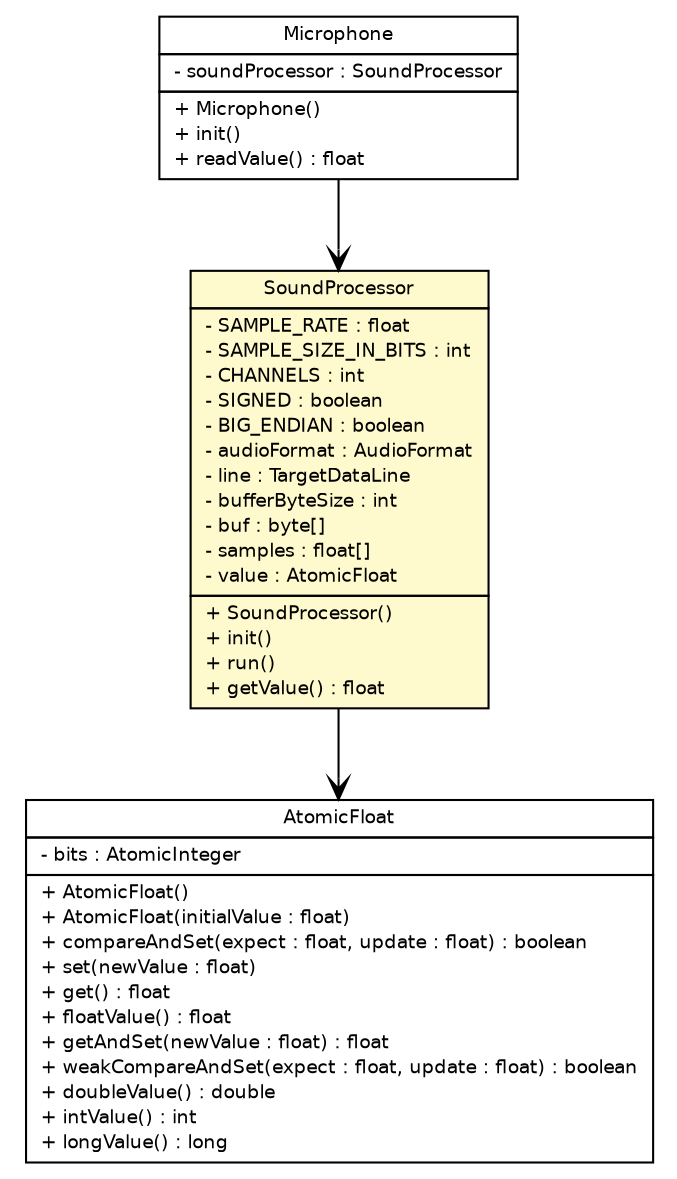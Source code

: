 #!/usr/local/bin/dot
#
# Class diagram 
# Generated by UMLGraph version R5_6-24-gf6e263 (http://www.umlgraph.org/)
#

digraph G {
	edge [fontname="Helvetica",fontsize=10,labelfontname="Helvetica",labelfontsize=10];
	node [fontname="Helvetica",fontsize=10,shape=plaintext];
	nodesep=0.25;
	ranksep=0.5;
	// ev3dev.sensors.microphone.AtomicFloat
	c1531 [label=<<table title="ev3dev.sensors.microphone.AtomicFloat" border="0" cellborder="1" cellspacing="0" cellpadding="2" port="p" href="./AtomicFloat.html">
		<tr><td><table border="0" cellspacing="0" cellpadding="1">
<tr><td align="center" balign="center"> AtomicFloat </td></tr>
		</table></td></tr>
		<tr><td><table border="0" cellspacing="0" cellpadding="1">
<tr><td align="left" balign="left"> - bits : AtomicInteger </td></tr>
		</table></td></tr>
		<tr><td><table border="0" cellspacing="0" cellpadding="1">
<tr><td align="left" balign="left"> + AtomicFloat() </td></tr>
<tr><td align="left" balign="left"> + AtomicFloat(initialValue : float) </td></tr>
<tr><td align="left" balign="left"> + compareAndSet(expect : float, update : float) : boolean </td></tr>
<tr><td align="left" balign="left"> + set(newValue : float) </td></tr>
<tr><td align="left" balign="left"> + get() : float </td></tr>
<tr><td align="left" balign="left"> + floatValue() : float </td></tr>
<tr><td align="left" balign="left"> + getAndSet(newValue : float) : float </td></tr>
<tr><td align="left" balign="left"> + weakCompareAndSet(expect : float, update : float) : boolean </td></tr>
<tr><td align="left" balign="left"> + doubleValue() : double </td></tr>
<tr><td align="left" balign="left"> + intValue() : int </td></tr>
<tr><td align="left" balign="left"> + longValue() : long </td></tr>
		</table></td></tr>
		</table>>, URL="./AtomicFloat.html", fontname="Helvetica", fontcolor="black", fontsize=9.0];
	// ev3dev.sensors.microphone.Microphone
	c1532 [label=<<table title="ev3dev.sensors.microphone.Microphone" border="0" cellborder="1" cellspacing="0" cellpadding="2" port="p" href="./Microphone.html">
		<tr><td><table border="0" cellspacing="0" cellpadding="1">
<tr><td align="center" balign="center"> Microphone </td></tr>
		</table></td></tr>
		<tr><td><table border="0" cellspacing="0" cellpadding="1">
<tr><td align="left" balign="left"> - soundProcessor : SoundProcessor </td></tr>
		</table></td></tr>
		<tr><td><table border="0" cellspacing="0" cellpadding="1">
<tr><td align="left" balign="left"> + Microphone() </td></tr>
<tr><td align="left" balign="left"> + init() </td></tr>
<tr><td align="left" balign="left"> + readValue() : float </td></tr>
		</table></td></tr>
		</table>>, URL="./Microphone.html", fontname="Helvetica", fontcolor="black", fontsize=9.0];
	// ev3dev.sensors.microphone.SoundProcessor
	c1533 [label=<<table title="ev3dev.sensors.microphone.SoundProcessor" border="0" cellborder="1" cellspacing="0" cellpadding="2" port="p" bgcolor="lemonChiffon" href="./SoundProcessor.html">
		<tr><td><table border="0" cellspacing="0" cellpadding="1">
<tr><td align="center" balign="center"> SoundProcessor </td></tr>
		</table></td></tr>
		<tr><td><table border="0" cellspacing="0" cellpadding="1">
<tr><td align="left" balign="left"> - SAMPLE_RATE : float </td></tr>
<tr><td align="left" balign="left"> - SAMPLE_SIZE_IN_BITS : int </td></tr>
<tr><td align="left" balign="left"> - CHANNELS : int </td></tr>
<tr><td align="left" balign="left"> - SIGNED : boolean </td></tr>
<tr><td align="left" balign="left"> - BIG_ENDIAN : boolean </td></tr>
<tr><td align="left" balign="left"> - audioFormat : AudioFormat </td></tr>
<tr><td align="left" balign="left"> - line : TargetDataLine </td></tr>
<tr><td align="left" balign="left"> - bufferByteSize : int </td></tr>
<tr><td align="left" balign="left"> - buf : byte[] </td></tr>
<tr><td align="left" balign="left"> - samples : float[] </td></tr>
<tr><td align="left" balign="left"> - value : AtomicFloat </td></tr>
		</table></td></tr>
		<tr><td><table border="0" cellspacing="0" cellpadding="1">
<tr><td align="left" balign="left"> + SoundProcessor() </td></tr>
<tr><td align="left" balign="left"> + init() </td></tr>
<tr><td align="left" balign="left"> + run() </td></tr>
<tr><td align="left" balign="left"> + getValue() : float </td></tr>
		</table></td></tr>
		</table>>, URL="./SoundProcessor.html", fontname="Helvetica", fontcolor="black", fontsize=9.0];
	// ev3dev.sensors.microphone.Microphone NAVASSOC ev3dev.sensors.microphone.SoundProcessor
	c1532:p -> c1533:p [taillabel="", label="", headlabel="", fontname="Helvetica", fontcolor="black", fontsize=10.0, color="black", arrowhead=open];
	// ev3dev.sensors.microphone.SoundProcessor NAVASSOC ev3dev.sensors.microphone.AtomicFloat
	c1533:p -> c1531:p [taillabel="", label="", headlabel="", fontname="Helvetica", fontcolor="black", fontsize=10.0, color="black", arrowhead=open];
}

